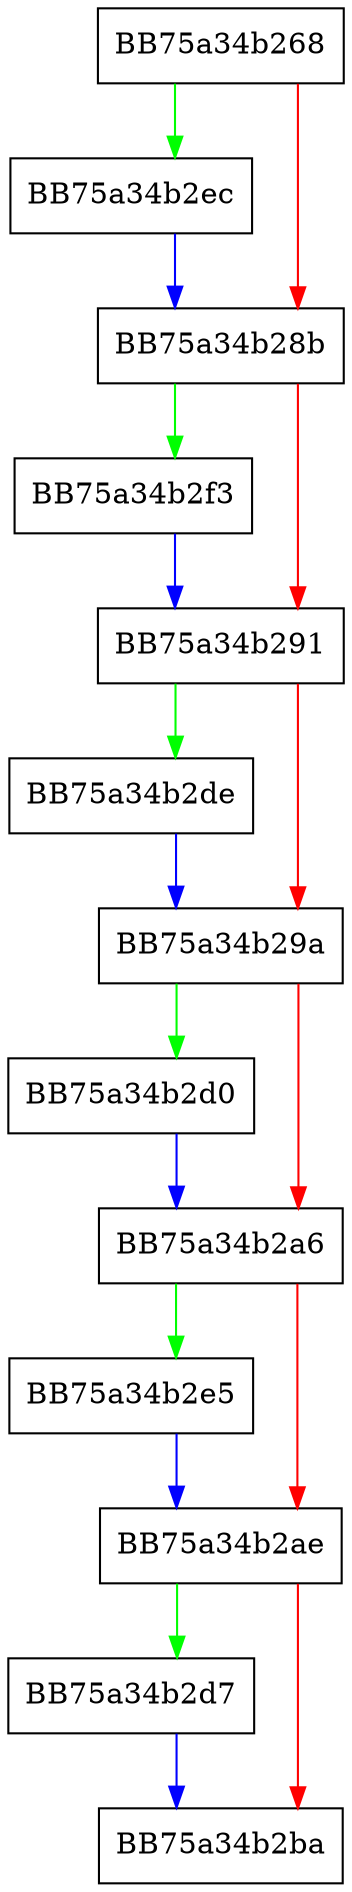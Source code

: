 digraph Split {
  node [shape="box"];
  graph [splines=ortho];
  BB75a34b268 -> BB75a34b2ec [color="green"];
  BB75a34b268 -> BB75a34b28b [color="red"];
  BB75a34b28b -> BB75a34b2f3 [color="green"];
  BB75a34b28b -> BB75a34b291 [color="red"];
  BB75a34b291 -> BB75a34b2de [color="green"];
  BB75a34b291 -> BB75a34b29a [color="red"];
  BB75a34b29a -> BB75a34b2d0 [color="green"];
  BB75a34b29a -> BB75a34b2a6 [color="red"];
  BB75a34b2a6 -> BB75a34b2e5 [color="green"];
  BB75a34b2a6 -> BB75a34b2ae [color="red"];
  BB75a34b2ae -> BB75a34b2d7 [color="green"];
  BB75a34b2ae -> BB75a34b2ba [color="red"];
  BB75a34b2d0 -> BB75a34b2a6 [color="blue"];
  BB75a34b2d7 -> BB75a34b2ba [color="blue"];
  BB75a34b2de -> BB75a34b29a [color="blue"];
  BB75a34b2e5 -> BB75a34b2ae [color="blue"];
  BB75a34b2ec -> BB75a34b28b [color="blue"];
  BB75a34b2f3 -> BB75a34b291 [color="blue"];
}